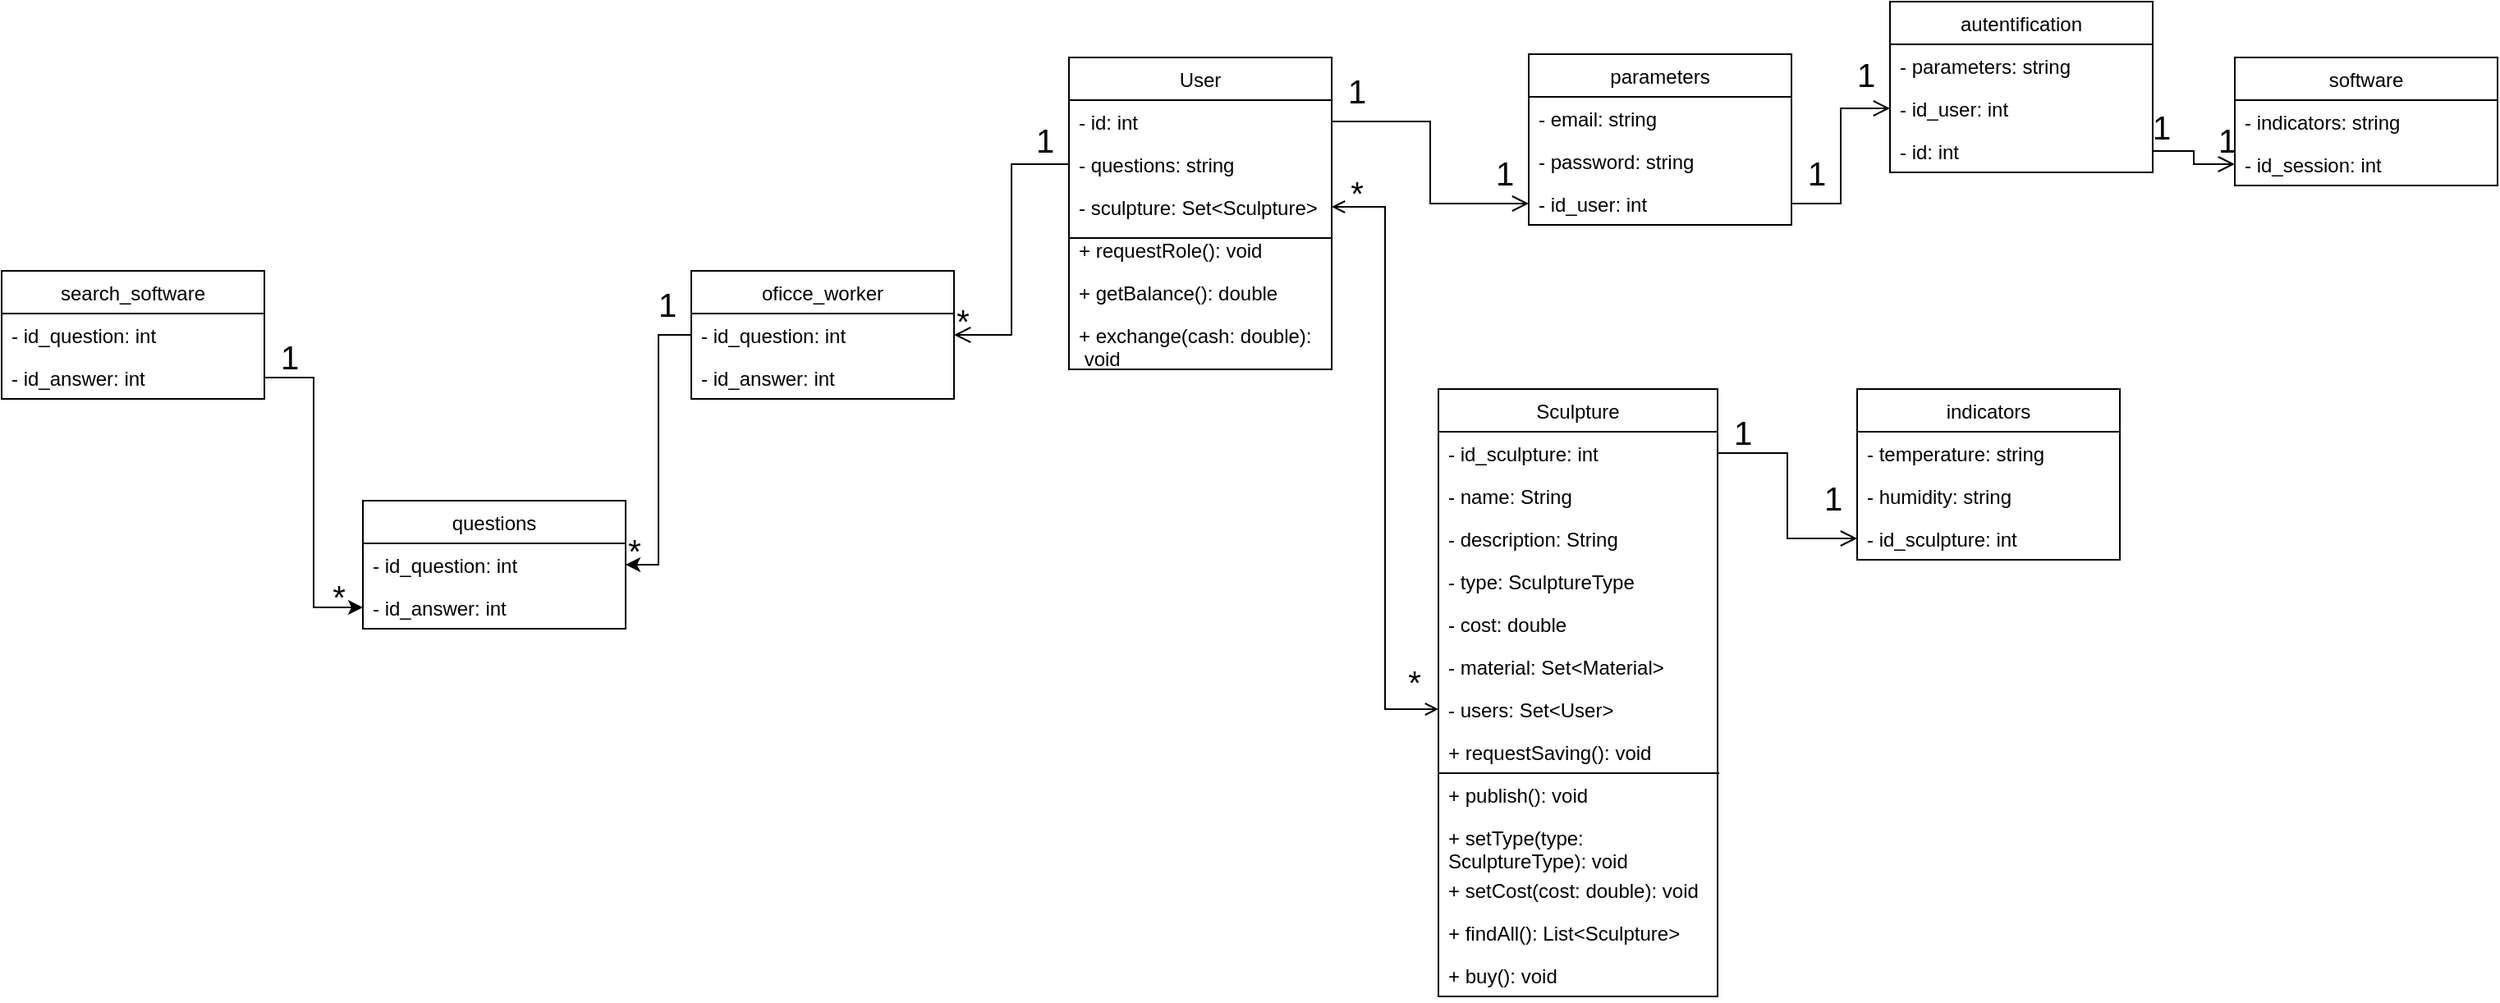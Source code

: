 <mxfile version="20.5.1" type="device"><diagram id="lGyVDXIsh4HG_7UY4qw4" name="Страница 1"><mxGraphModel dx="2950" dy="967" grid="1" gridSize="10" guides="1" tooltips="1" connect="1" arrows="1" fold="1" page="1" pageScale="1" pageWidth="1169" pageHeight="827" math="0" shadow="0"><root><mxCell id="0"/><mxCell id="1" parent="0"/><mxCell id="tQQoNGO00vXwDzldUkH--5" value="oficce_worker" style="swimlane;fontStyle=0;childLayout=stackLayout;horizontal=1;startSize=26;fillColor=none;horizontalStack=0;resizeParent=1;resizeParentMax=0;resizeLast=0;collapsible=1;marginBottom=0;" parent="1" vertex="1"><mxGeometry x="130" y="230" width="160" height="78" as="geometry"/></mxCell><mxCell id="OMbV28bbWA38KjIR-hxm-6" value="- id_question: int" style="text;strokeColor=none;fillColor=none;align=left;verticalAlign=top;spacingLeft=4;spacingRight=4;overflow=hidden;rotatable=0;points=[[0,0.5],[1,0.5]];portConstraint=eastwest;" parent="tQQoNGO00vXwDzldUkH--5" vertex="1"><mxGeometry y="26" width="160" height="26" as="geometry"/></mxCell><mxCell id="tQQoNGO00vXwDzldUkH--6" value="- id_answer: int" style="text;strokeColor=none;fillColor=none;align=left;verticalAlign=top;spacingLeft=4;spacingRight=4;overflow=hidden;rotatable=0;points=[[0,0.5],[1,0.5]];portConstraint=eastwest;" parent="tQQoNGO00vXwDzldUkH--5" vertex="1"><mxGeometry y="52" width="160" height="26" as="geometry"/></mxCell><mxCell id="tQQoNGO00vXwDzldUkH--7" value="User" style="swimlane;fontStyle=0;childLayout=stackLayout;horizontal=1;startSize=26;fillColor=none;horizontalStack=0;resizeParent=1;resizeParentMax=0;resizeLast=0;collapsible=1;marginBottom=0;" parent="1" vertex="1"><mxGeometry x="360" y="100" width="160" height="190" as="geometry"><mxRectangle x="230" y="430" width="60" height="30" as="alternateBounds"/></mxGeometry></mxCell><mxCell id="OMbV28bbWA38KjIR-hxm-7" value="- id: int" style="text;strokeColor=none;fillColor=none;align=left;verticalAlign=top;spacingLeft=4;spacingRight=4;overflow=hidden;rotatable=0;points=[[0,0.5],[1,0.5]];portConstraint=eastwest;" parent="tQQoNGO00vXwDzldUkH--7" vertex="1"><mxGeometry y="26" width="160" height="26" as="geometry"/></mxCell><mxCell id="tQQoNGO00vXwDzldUkH--8" value="- questions: string" style="text;strokeColor=none;fillColor=none;align=left;verticalAlign=top;spacingLeft=4;spacingRight=4;overflow=hidden;rotatable=0;points=[[0,0.5],[1,0.5]];portConstraint=eastwest;" parent="tQQoNGO00vXwDzldUkH--7" vertex="1"><mxGeometry y="52" width="160" height="26" as="geometry"/></mxCell><mxCell id="tQQoNGO00vXwDzldUkH--11" value="- sculpture: Set&lt;Sculpture&gt;" style="text;strokeColor=none;fillColor=none;align=left;verticalAlign=top;spacingLeft=4;spacingRight=4;overflow=hidden;rotatable=0;points=[[0,0.5],[1,0.5]];portConstraint=eastwest;" parent="tQQoNGO00vXwDzldUkH--7" vertex="1"><mxGeometry y="78" width="160" height="26" as="geometry"/></mxCell><mxCell id="OMbV28bbWA38KjIR-hxm-33" value="" style="endArrow=none;html=1;rounded=0;strokeWidth=1;endSize=20;sourcePerimeterSpacing=8;targetPerimeterSpacing=26;" parent="tQQoNGO00vXwDzldUkH--7" edge="1"><mxGeometry width="50" height="50" relative="1" as="geometry"><mxPoint y="110" as="sourcePoint"/><mxPoint x="160" y="110" as="targetPoint"/></mxGeometry></mxCell><mxCell id="OMbV28bbWA38KjIR-hxm-26" value="+ requestRole(): void" style="text;strokeColor=none;fillColor=none;align=left;verticalAlign=top;spacingLeft=4;spacingRight=4;overflow=hidden;rotatable=0;points=[[0,0.5],[1,0.5]];portConstraint=eastwest;" parent="tQQoNGO00vXwDzldUkH--7" vertex="1"><mxGeometry y="104" width="160" height="26" as="geometry"/></mxCell><mxCell id="OMbV28bbWA38KjIR-hxm-31" value="+ getBalance(): double" style="text;strokeColor=none;fillColor=none;align=left;verticalAlign=top;spacingLeft=4;spacingRight=4;overflow=hidden;rotatable=0;points=[[0,0.5],[1,0.5]];portConstraint=eastwest;" parent="tQQoNGO00vXwDzldUkH--7" vertex="1"><mxGeometry y="130" width="160" height="26" as="geometry"/></mxCell><mxCell id="OMbV28bbWA38KjIR-hxm-32" value="+ exchange(cash: double):&#10; void" style="text;strokeColor=none;fillColor=none;align=left;verticalAlign=top;spacingLeft=4;spacingRight=4;overflow=hidden;rotatable=0;points=[[0,0.5],[1,0.5]];portConstraint=eastwest;" parent="tQQoNGO00vXwDzldUkH--7" vertex="1"><mxGeometry y="156" width="160" height="34" as="geometry"/></mxCell><mxCell id="tQQoNGO00vXwDzldUkH--14" value="Sculpture" style="swimlane;fontStyle=0;childLayout=stackLayout;horizontal=1;startSize=26;fillColor=none;horizontalStack=0;resizeParent=1;resizeParentMax=0;resizeLast=0;collapsible=1;marginBottom=0;" parent="1" vertex="1"><mxGeometry x="585" y="302" width="170" height="370" as="geometry"/></mxCell><mxCell id="0WHqgvxk118_UcBm4AQc-21" value="- id_sculpture: int" style="text;strokeColor=none;fillColor=none;align=left;verticalAlign=top;spacingLeft=4;spacingRight=4;overflow=hidden;rotatable=0;points=[[0,0.5],[1,0.5]];portConstraint=eastwest;" vertex="1" parent="tQQoNGO00vXwDzldUkH--14"><mxGeometry y="26" width="170" height="26" as="geometry"/></mxCell><mxCell id="tQQoNGO00vXwDzldUkH--15" value="- name: String" style="text;strokeColor=none;fillColor=none;align=left;verticalAlign=top;spacingLeft=4;spacingRight=4;overflow=hidden;rotatable=0;points=[[0,0.5],[1,0.5]];portConstraint=eastwest;" parent="tQQoNGO00vXwDzldUkH--14" vertex="1"><mxGeometry y="52" width="170" height="26" as="geometry"/></mxCell><mxCell id="tQQoNGO00vXwDzldUkH--16" value="- description: String" style="text;strokeColor=none;fillColor=none;align=left;verticalAlign=top;spacingLeft=4;spacingRight=4;overflow=hidden;rotatable=0;points=[[0,0.5],[1,0.5]];portConstraint=eastwest;" parent="tQQoNGO00vXwDzldUkH--14" vertex="1"><mxGeometry y="78" width="170" height="26" as="geometry"/></mxCell><mxCell id="tQQoNGO00vXwDzldUkH--18" value="- type: SculptureType" style="text;strokeColor=none;fillColor=none;align=left;verticalAlign=top;spacingLeft=4;spacingRight=4;overflow=hidden;rotatable=0;points=[[0,0.5],[1,0.5]];portConstraint=eastwest;" parent="tQQoNGO00vXwDzldUkH--14" vertex="1"><mxGeometry y="104" width="170" height="26" as="geometry"/></mxCell><mxCell id="tQQoNGO00vXwDzldUkH--19" value="- cost: double" style="text;strokeColor=none;fillColor=none;align=left;verticalAlign=top;spacingLeft=4;spacingRight=4;overflow=hidden;rotatable=0;points=[[0,0.5],[1,0.5]];portConstraint=eastwest;" parent="tQQoNGO00vXwDzldUkH--14" vertex="1"><mxGeometry y="130" width="170" height="26" as="geometry"/></mxCell><mxCell id="tQQoNGO00vXwDzldUkH--17" value="- material: Set&lt;Material&gt;" style="text;strokeColor=none;fillColor=none;align=left;verticalAlign=top;spacingLeft=4;spacingRight=4;overflow=hidden;rotatable=0;points=[[0,0.5],[1,0.5]];portConstraint=eastwest;" parent="tQQoNGO00vXwDzldUkH--14" vertex="1"><mxGeometry y="156" width="170" height="26" as="geometry"/></mxCell><mxCell id="OMbV28bbWA38KjIR-hxm-16" value="- users: Set&lt;User&gt;" style="text;strokeColor=none;fillColor=none;align=left;verticalAlign=top;spacingLeft=4;spacingRight=4;overflow=hidden;rotatable=0;points=[[0,0.5],[1,0.5]];portConstraint=eastwest;" parent="tQQoNGO00vXwDzldUkH--14" vertex="1"><mxGeometry y="182" width="170" height="26" as="geometry"/></mxCell><mxCell id="OMbV28bbWA38KjIR-hxm-34" value="" style="endArrow=none;html=1;rounded=0;strokeWidth=1;endSize=20;sourcePerimeterSpacing=8;targetPerimeterSpacing=26;" parent="tQQoNGO00vXwDzldUkH--14" edge="1"><mxGeometry width="50" height="50" relative="1" as="geometry"><mxPoint y="234" as="sourcePoint"/><mxPoint x="171" y="234" as="targetPoint"/></mxGeometry></mxCell><mxCell id="OMbV28bbWA38KjIR-hxm-24" value="+ requestSaving(): void&#10;" style="text;strokeColor=none;fillColor=none;align=left;verticalAlign=top;spacingLeft=4;spacingRight=4;overflow=hidden;rotatable=0;points=[[0,0.5],[1,0.5]];portConstraint=eastwest;" parent="tQQoNGO00vXwDzldUkH--14" vertex="1"><mxGeometry y="208" width="170" height="26" as="geometry"/></mxCell><mxCell id="OMbV28bbWA38KjIR-hxm-27" value="+ publish(): void" style="text;strokeColor=none;fillColor=none;align=left;verticalAlign=top;spacingLeft=4;spacingRight=4;overflow=hidden;rotatable=0;points=[[0,0.5],[1,0.5]];portConstraint=eastwest;" parent="tQQoNGO00vXwDzldUkH--14" vertex="1"><mxGeometry y="234" width="170" height="26" as="geometry"/></mxCell><mxCell id="OMbV28bbWA38KjIR-hxm-28" value="+ setType(type:&#10;SculptureType): void" style="text;strokeColor=none;fillColor=none;align=left;verticalAlign=top;spacingLeft=4;spacingRight=4;overflow=hidden;rotatable=0;points=[[0,0.5],[1,0.5]];portConstraint=eastwest;" parent="tQQoNGO00vXwDzldUkH--14" vertex="1"><mxGeometry y="260" width="170" height="32" as="geometry"/></mxCell><mxCell id="OMbV28bbWA38KjIR-hxm-29" value="+ setCost(cost: double): void" style="text;strokeColor=none;fillColor=none;align=left;verticalAlign=top;spacingLeft=4;spacingRight=4;overflow=hidden;rotatable=0;points=[[0,0.5],[1,0.5]];portConstraint=eastwest;" parent="tQQoNGO00vXwDzldUkH--14" vertex="1"><mxGeometry y="292" width="170" height="26" as="geometry"/></mxCell><mxCell id="OMbV28bbWA38KjIR-hxm-20" value="+ findAll(): List&lt;Sculpture&gt;" style="text;strokeColor=none;fillColor=none;align=left;verticalAlign=top;spacingLeft=4;spacingRight=4;overflow=hidden;rotatable=0;points=[[0,0.5],[1,0.5]];portConstraint=eastwest;" parent="tQQoNGO00vXwDzldUkH--14" vertex="1"><mxGeometry y="318" width="170" height="26" as="geometry"/></mxCell><mxCell id="OMbV28bbWA38KjIR-hxm-30" value="+ buy(): void" style="text;strokeColor=none;fillColor=none;align=left;verticalAlign=top;spacingLeft=4;spacingRight=4;overflow=hidden;rotatable=0;points=[[0,0.5],[1,0.5]];portConstraint=eastwest;" parent="tQQoNGO00vXwDzldUkH--14" vertex="1"><mxGeometry y="344" width="170" height="26" as="geometry"/></mxCell><mxCell id="tQQoNGO00vXwDzldUkH--29" value="1" style="text;html=1;align=center;verticalAlign=middle;resizable=0;points=[];autosize=1;strokeColor=none;fillColor=none;fontSize=20;" parent="1" vertex="1"><mxGeometry x="330" y="130" width="30" height="40" as="geometry"/></mxCell><mxCell id="tQQoNGO00vXwDzldUkH--30" value="*" style="text;html=1;align=center;verticalAlign=middle;resizable=0;points=[];autosize=1;strokeColor=none;fillColor=none;fontSize=20;" parent="1" vertex="1"><mxGeometry x="280" y="240" width="30" height="40" as="geometry"/></mxCell><mxCell id="0WHqgvxk118_UcBm4AQc-1" value="questions" style="swimlane;fontStyle=0;childLayout=stackLayout;horizontal=1;startSize=26;fillColor=none;horizontalStack=0;resizeParent=1;resizeParentMax=0;resizeLast=0;collapsible=1;marginBottom=0;" vertex="1" parent="1"><mxGeometry x="-70" y="370" width="160" height="78" as="geometry"/></mxCell><mxCell id="0WHqgvxk118_UcBm4AQc-2" value="- id_question: int" style="text;strokeColor=none;fillColor=none;align=left;verticalAlign=top;spacingLeft=4;spacingRight=4;overflow=hidden;rotatable=0;points=[[0,0.5],[1,0.5]];portConstraint=eastwest;" vertex="1" parent="0WHqgvxk118_UcBm4AQc-1"><mxGeometry y="26" width="160" height="26" as="geometry"/></mxCell><mxCell id="0WHqgvxk118_UcBm4AQc-3" value="- id_answer: int" style="text;strokeColor=none;fillColor=none;align=left;verticalAlign=top;spacingLeft=4;spacingRight=4;overflow=hidden;rotatable=0;points=[[0,0.5],[1,0.5]];portConstraint=eastwest;" vertex="1" parent="0WHqgvxk118_UcBm4AQc-1"><mxGeometry y="52" width="160" height="26" as="geometry"/></mxCell><mxCell id="0WHqgvxk118_UcBm4AQc-5" value="search_software" style="swimlane;fontStyle=0;childLayout=stackLayout;horizontal=1;startSize=26;fillColor=none;horizontalStack=0;resizeParent=1;resizeParentMax=0;resizeLast=0;collapsible=1;marginBottom=0;" vertex="1" parent="1"><mxGeometry x="-290" y="230" width="160" height="78" as="geometry"/></mxCell><mxCell id="0WHqgvxk118_UcBm4AQc-6" value="- id_question: int" style="text;strokeColor=none;fillColor=none;align=left;verticalAlign=top;spacingLeft=4;spacingRight=4;overflow=hidden;rotatable=0;points=[[0,0.5],[1,0.5]];portConstraint=eastwest;" vertex="1" parent="0WHqgvxk118_UcBm4AQc-5"><mxGeometry y="26" width="160" height="26" as="geometry"/></mxCell><mxCell id="0WHqgvxk118_UcBm4AQc-7" value="- id_answer: int" style="text;strokeColor=none;fillColor=none;align=left;verticalAlign=top;spacingLeft=4;spacingRight=4;overflow=hidden;rotatable=0;points=[[0,0.5],[1,0.5]];portConstraint=eastwest;" vertex="1" parent="0WHqgvxk118_UcBm4AQc-5"><mxGeometry y="52" width="160" height="26" as="geometry"/></mxCell><mxCell id="0WHqgvxk118_UcBm4AQc-9" style="edgeStyle=orthogonalEdgeStyle;rounded=0;orthogonalLoop=1;jettySize=auto;html=1;entryX=0;entryY=0.5;entryDx=0;entryDy=0;" edge="1" parent="1" source="0WHqgvxk118_UcBm4AQc-7" target="0WHqgvxk118_UcBm4AQc-3"><mxGeometry relative="1" as="geometry"/></mxCell><mxCell id="0WHqgvxk118_UcBm4AQc-10" style="edgeStyle=orthogonalEdgeStyle;rounded=0;orthogonalLoop=1;jettySize=auto;html=1;entryX=1;entryY=0.5;entryDx=0;entryDy=0;exitX=0;exitY=0.5;exitDx=0;exitDy=0;" edge="1" parent="1" source="OMbV28bbWA38KjIR-hxm-6" target="0WHqgvxk118_UcBm4AQc-2"><mxGeometry relative="1" as="geometry"/></mxCell><mxCell id="0WHqgvxk118_UcBm4AQc-11" value="1" style="text;html=1;align=center;verticalAlign=middle;resizable=0;points=[];autosize=1;strokeColor=none;fillColor=none;fontSize=20;" vertex="1" parent="1"><mxGeometry x="100" y="230" width="30" height="40" as="geometry"/></mxCell><mxCell id="0WHqgvxk118_UcBm4AQc-12" value="*" style="text;html=1;align=center;verticalAlign=middle;resizable=0;points=[];autosize=1;strokeColor=none;fillColor=none;fontSize=20;" vertex="1" parent="1"><mxGeometry x="80" y="380" width="30" height="40" as="geometry"/></mxCell><mxCell id="0WHqgvxk118_UcBm4AQc-13" value="*" style="text;html=1;align=center;verticalAlign=middle;resizable=0;points=[];autosize=1;strokeColor=none;fillColor=none;fontSize=20;" vertex="1" parent="1"><mxGeometry x="-100" y="408" width="30" height="40" as="geometry"/></mxCell><mxCell id="0WHqgvxk118_UcBm4AQc-14" value="1" style="text;html=1;align=center;verticalAlign=middle;resizable=0;points=[];autosize=1;strokeColor=none;fillColor=none;fontSize=20;" vertex="1" parent="1"><mxGeometry x="-130" y="262" width="30" height="40" as="geometry"/></mxCell><mxCell id="0WHqgvxk118_UcBm4AQc-15" style="edgeStyle=orthogonalEdgeStyle;rounded=0;orthogonalLoop=1;jettySize=auto;html=1;entryX=0;entryY=0.5;entryDx=0;entryDy=0;endArrow=open;endFill=0;startArrow=open;startFill=0;" edge="1" parent="1" source="tQQoNGO00vXwDzldUkH--11" target="OMbV28bbWA38KjIR-hxm-16"><mxGeometry relative="1" as="geometry"/></mxCell><mxCell id="0WHqgvxk118_UcBm4AQc-16" value="indicators" style="swimlane;fontStyle=0;childLayout=stackLayout;horizontal=1;startSize=26;fillColor=none;horizontalStack=0;resizeParent=1;resizeParentMax=0;resizeLast=0;collapsible=1;marginBottom=0;" vertex="1" parent="1"><mxGeometry x="840" y="302" width="160" height="104" as="geometry"/></mxCell><mxCell id="0WHqgvxk118_UcBm4AQc-17" value="- temperature: string" style="text;strokeColor=none;fillColor=none;align=left;verticalAlign=top;spacingLeft=4;spacingRight=4;overflow=hidden;rotatable=0;points=[[0,0.5],[1,0.5]];portConstraint=eastwest;" vertex="1" parent="0WHqgvxk118_UcBm4AQc-16"><mxGeometry y="26" width="160" height="26" as="geometry"/></mxCell><mxCell id="0WHqgvxk118_UcBm4AQc-18" value="- humidity: string" style="text;strokeColor=none;fillColor=none;align=left;verticalAlign=top;spacingLeft=4;spacingRight=4;overflow=hidden;rotatable=0;points=[[0,0.5],[1,0.5]];portConstraint=eastwest;" vertex="1" parent="0WHqgvxk118_UcBm4AQc-16"><mxGeometry y="52" width="160" height="26" as="geometry"/></mxCell><mxCell id="0WHqgvxk118_UcBm4AQc-19" value="- id_sculpture: int" style="text;strokeColor=none;fillColor=none;align=left;verticalAlign=top;spacingLeft=4;spacingRight=4;overflow=hidden;rotatable=0;points=[[0,0.5],[1,0.5]];portConstraint=eastwest;" vertex="1" parent="0WHqgvxk118_UcBm4AQc-16"><mxGeometry y="78" width="160" height="26" as="geometry"/></mxCell><mxCell id="0WHqgvxk118_UcBm4AQc-22" style="edgeStyle=orthogonalEdgeStyle;rounded=0;orthogonalLoop=1;jettySize=auto;html=1;entryX=0;entryY=0.5;entryDx=0;entryDy=0;startArrow=none;startFill=0;endArrow=open;endFill=0;endSize=8;" edge="1" parent="1" source="0WHqgvxk118_UcBm4AQc-21" target="0WHqgvxk118_UcBm4AQc-19"><mxGeometry relative="1" as="geometry"/></mxCell><mxCell id="0WHqgvxk118_UcBm4AQc-23" value="parameters" style="swimlane;fontStyle=0;childLayout=stackLayout;horizontal=1;startSize=26;fillColor=none;horizontalStack=0;resizeParent=1;resizeParentMax=0;resizeLast=0;collapsible=1;marginBottom=0;" vertex="1" parent="1"><mxGeometry x="640" y="98" width="160" height="104" as="geometry"/></mxCell><mxCell id="0WHqgvxk118_UcBm4AQc-24" value="- email: string" style="text;strokeColor=none;fillColor=none;align=left;verticalAlign=top;spacingLeft=4;spacingRight=4;overflow=hidden;rotatable=0;points=[[0,0.5],[1,0.5]];portConstraint=eastwest;" vertex="1" parent="0WHqgvxk118_UcBm4AQc-23"><mxGeometry y="26" width="160" height="26" as="geometry"/></mxCell><mxCell id="0WHqgvxk118_UcBm4AQc-25" value="- password: string" style="text;strokeColor=none;fillColor=none;align=left;verticalAlign=top;spacingLeft=4;spacingRight=4;overflow=hidden;rotatable=0;points=[[0,0.5],[1,0.5]];portConstraint=eastwest;" vertex="1" parent="0WHqgvxk118_UcBm4AQc-23"><mxGeometry y="52" width="160" height="26" as="geometry"/></mxCell><mxCell id="0WHqgvxk118_UcBm4AQc-26" value="- id_user: int" style="text;strokeColor=none;fillColor=none;align=left;verticalAlign=top;spacingLeft=4;spacingRight=4;overflow=hidden;rotatable=0;points=[[0,0.5],[1,0.5]];portConstraint=eastwest;" vertex="1" parent="0WHqgvxk118_UcBm4AQc-23"><mxGeometry y="78" width="160" height="26" as="geometry"/></mxCell><mxCell id="0WHqgvxk118_UcBm4AQc-27" value="autentification" style="swimlane;fontStyle=0;childLayout=stackLayout;horizontal=1;startSize=26;fillColor=none;horizontalStack=0;resizeParent=1;resizeParentMax=0;resizeLast=0;collapsible=1;marginBottom=0;" vertex="1" parent="1"><mxGeometry x="860" y="66" width="160" height="104" as="geometry"/></mxCell><mxCell id="0WHqgvxk118_UcBm4AQc-28" value="- parameters: string" style="text;strokeColor=none;fillColor=none;align=left;verticalAlign=top;spacingLeft=4;spacingRight=4;overflow=hidden;rotatable=0;points=[[0,0.5],[1,0.5]];portConstraint=eastwest;" vertex="1" parent="0WHqgvxk118_UcBm4AQc-27"><mxGeometry y="26" width="160" height="26" as="geometry"/></mxCell><mxCell id="0WHqgvxk118_UcBm4AQc-29" value="- id_user: int" style="text;strokeColor=none;fillColor=none;align=left;verticalAlign=top;spacingLeft=4;spacingRight=4;overflow=hidden;rotatable=0;points=[[0,0.5],[1,0.5]];portConstraint=eastwest;" vertex="1" parent="0WHqgvxk118_UcBm4AQc-27"><mxGeometry y="52" width="160" height="26" as="geometry"/></mxCell><mxCell id="0WHqgvxk118_UcBm4AQc-30" value="- id: int" style="text;strokeColor=none;fillColor=none;align=left;verticalAlign=top;spacingLeft=4;spacingRight=4;overflow=hidden;rotatable=0;points=[[0,0.5],[1,0.5]];portConstraint=eastwest;" vertex="1" parent="0WHqgvxk118_UcBm4AQc-27"><mxGeometry y="78" width="160" height="26" as="geometry"/></mxCell><mxCell id="0WHqgvxk118_UcBm4AQc-31" value="software" style="swimlane;fontStyle=0;childLayout=stackLayout;horizontal=1;startSize=26;fillColor=none;horizontalStack=0;resizeParent=1;resizeParentMax=0;resizeLast=0;collapsible=1;marginBottom=0;" vertex="1" parent="1"><mxGeometry x="1070" y="100" width="160" height="78" as="geometry"/></mxCell><mxCell id="0WHqgvxk118_UcBm4AQc-32" value="- indicators: string" style="text;strokeColor=none;fillColor=none;align=left;verticalAlign=top;spacingLeft=4;spacingRight=4;overflow=hidden;rotatable=0;points=[[0,0.5],[1,0.5]];portConstraint=eastwest;" vertex="1" parent="0WHqgvxk118_UcBm4AQc-31"><mxGeometry y="26" width="160" height="26" as="geometry"/></mxCell><mxCell id="0WHqgvxk118_UcBm4AQc-34" value="- id_session: int" style="text;strokeColor=none;fillColor=none;align=left;verticalAlign=top;spacingLeft=4;spacingRight=4;overflow=hidden;rotatable=0;points=[[0,0.5],[1,0.5]];portConstraint=eastwest;" vertex="1" parent="0WHqgvxk118_UcBm4AQc-31"><mxGeometry y="52" width="160" height="26" as="geometry"/></mxCell><mxCell id="0WHqgvxk118_UcBm4AQc-35" style="edgeStyle=orthogonalEdgeStyle;rounded=0;orthogonalLoop=1;jettySize=auto;html=1;startArrow=none;startFill=0;endArrow=open;endFill=0;endSize=8;" edge="1" parent="1" source="OMbV28bbWA38KjIR-hxm-7" target="0WHqgvxk118_UcBm4AQc-26"><mxGeometry relative="1" as="geometry"/></mxCell><mxCell id="0WHqgvxk118_UcBm4AQc-36" style="edgeStyle=orthogonalEdgeStyle;rounded=0;orthogonalLoop=1;jettySize=auto;html=1;startArrow=none;startFill=0;endArrow=open;endFill=0;endSize=8;" edge="1" parent="1" source="0WHqgvxk118_UcBm4AQc-26" target="0WHqgvxk118_UcBm4AQc-29"><mxGeometry relative="1" as="geometry"/></mxCell><mxCell id="0WHqgvxk118_UcBm4AQc-37" style="edgeStyle=orthogonalEdgeStyle;rounded=0;orthogonalLoop=1;jettySize=auto;html=1;startArrow=none;startFill=0;endArrow=open;endFill=0;endSize=8;" edge="1" parent="1" source="0WHqgvxk118_UcBm4AQc-30" target="0WHqgvxk118_UcBm4AQc-34"><mxGeometry relative="1" as="geometry"/></mxCell><mxCell id="0WHqgvxk118_UcBm4AQc-38" value="*" style="text;html=1;align=center;verticalAlign=middle;resizable=0;points=[];autosize=1;strokeColor=none;fillColor=none;fontSize=20;" vertex="1" parent="1"><mxGeometry x="520" y="162" width="30" height="40" as="geometry"/></mxCell><mxCell id="0WHqgvxk118_UcBm4AQc-41" value="*" style="text;html=1;align=center;verticalAlign=middle;resizable=0;points=[];autosize=1;strokeColor=none;fillColor=none;fontSize=20;" vertex="1" parent="1"><mxGeometry x="555" y="460" width="30" height="40" as="geometry"/></mxCell><mxCell id="0WHqgvxk118_UcBm4AQc-43" value="1" style="text;html=1;align=center;verticalAlign=middle;resizable=0;points=[];autosize=1;strokeColor=none;fillColor=none;fontSize=20;" vertex="1" parent="1"><mxGeometry x="755" y="308" width="30" height="40" as="geometry"/></mxCell><mxCell id="0WHqgvxk118_UcBm4AQc-44" value="1" style="text;html=1;align=center;verticalAlign=middle;resizable=0;points=[];autosize=1;strokeColor=none;fillColor=none;fontSize=20;" vertex="1" parent="1"><mxGeometry x="810" y="348" width="30" height="40" as="geometry"/></mxCell><mxCell id="0WHqgvxk118_UcBm4AQc-45" value="1" style="text;html=1;align=center;verticalAlign=middle;resizable=0;points=[];autosize=1;strokeColor=none;fillColor=none;fontSize=20;" vertex="1" parent="1"><mxGeometry x="520" y="100" width="30" height="40" as="geometry"/></mxCell><mxCell id="0WHqgvxk118_UcBm4AQc-46" value="1" style="text;html=1;align=center;verticalAlign=middle;resizable=0;points=[];autosize=1;strokeColor=none;fillColor=none;fontSize=20;" vertex="1" parent="1"><mxGeometry x="610" y="150" width="30" height="40" as="geometry"/></mxCell><mxCell id="0WHqgvxk118_UcBm4AQc-47" value="1" style="text;html=1;align=center;verticalAlign=middle;resizable=0;points=[];autosize=1;strokeColor=none;fillColor=none;fontSize=20;" vertex="1" parent="1"><mxGeometry x="800" y="150" width="30" height="40" as="geometry"/></mxCell><mxCell id="0WHqgvxk118_UcBm4AQc-48" value="1" style="text;html=1;align=center;verticalAlign=middle;resizable=0;points=[];autosize=1;strokeColor=none;fillColor=none;fontSize=20;" vertex="1" parent="1"><mxGeometry x="830" y="90" width="30" height="40" as="geometry"/></mxCell><mxCell id="0WHqgvxk118_UcBm4AQc-49" value="1" style="text;html=1;align=center;verticalAlign=middle;resizable=0;points=[];autosize=1;strokeColor=none;fillColor=none;fontSize=20;" vertex="1" parent="1"><mxGeometry x="1010" y="122" width="30" height="40" as="geometry"/></mxCell><mxCell id="0WHqgvxk118_UcBm4AQc-50" value="1" style="text;html=1;align=center;verticalAlign=middle;resizable=0;points=[];autosize=1;strokeColor=none;fillColor=none;fontSize=20;" vertex="1" parent="1"><mxGeometry x="1050" y="130" width="30" height="40" as="geometry"/></mxCell><mxCell id="0WHqgvxk118_UcBm4AQc-51" style="edgeStyle=orthogonalEdgeStyle;rounded=0;orthogonalLoop=1;jettySize=auto;html=1;startArrow=none;startFill=0;endArrow=open;endFill=0;endSize=8;entryX=1;entryY=0.5;entryDx=0;entryDy=0;" edge="1" parent="1" source="tQQoNGO00vXwDzldUkH--8" target="OMbV28bbWA38KjIR-hxm-6"><mxGeometry relative="1" as="geometry"><mxPoint x="330" y="260" as="targetPoint"/></mxGeometry></mxCell></root></mxGraphModel></diagram></mxfile>